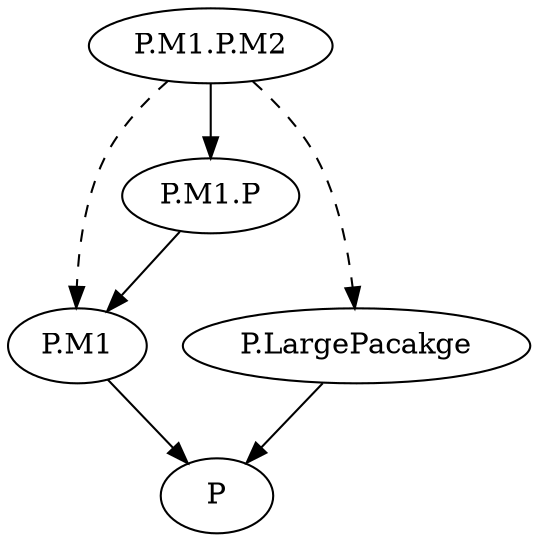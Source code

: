 digraph DependencyGraph {
	"P"
	"P.M1" ->"P"
	"P.M1.P" -> "P.M1"
	"P.M1.P.M2" -> "P.M1.P"
	"P.M1.P.M2" -> "P.M1" [style="dashed"]
	"P.M1.P.M2" -> "P.LargePacakge" [style="dashed"]
	"P.LargePacakge" -> "P"
}